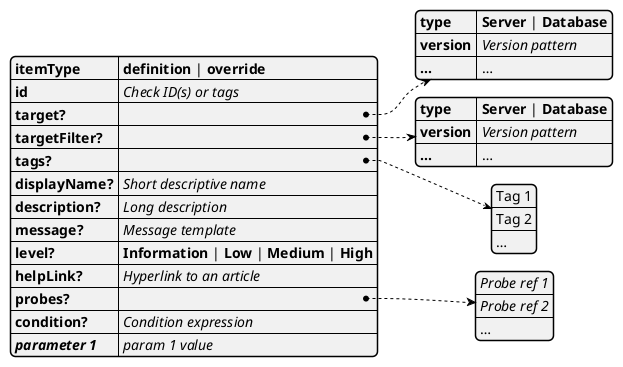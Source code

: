 @startjson
{
    "itemType": "<b>definition</b> | <b>override</b>",
    "id": "<i>Check ID(s) or tags</i>",
    "target?": {
        "type": "<b>Server</b> | <b>Database</b>",
        "version": "<i>Version pattern</i>",
        "…": "…"
    },
    "targetFilter?": {
        "type": "<b>Server</b> | <b>Database</b>",
        "version": "<i>Version pattern</i>",
        "…": "…"
    },
    "tags?": ["Tag 1", "Tag 2", "…"],
    "displayName?": "<i>Short descriptive name</i>",
    "description?": "<i>Long description</i>",
    "message?": "<i>Message template</i>",
    "level?": "<b>Information</b> | <b>Low</b> | <b>Medium</b> | <b>High</b>",
    "helpLink?": "<i>Hyperlink to an article</i>",
    "probes?": [
        "<i>Probe ref 1</i>",
        "<i>Probe ref 2</i>",
        "…"
    ],
    "condition?": "<i>Condition expression</i>",
    "<i>parameter 1</i>": "<i>param 1 value</i>"
}
@endjson